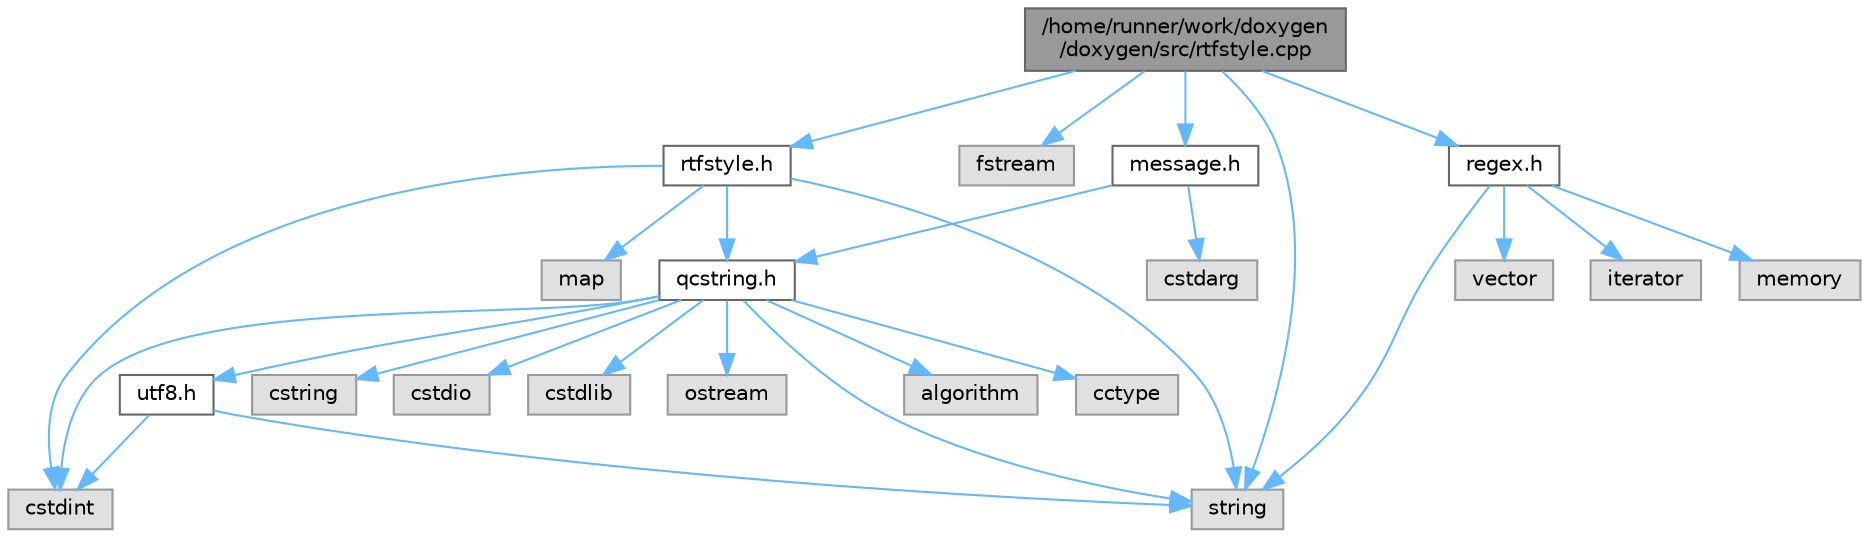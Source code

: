 digraph "/home/runner/work/doxygen/doxygen/src/rtfstyle.cpp"
{
 // INTERACTIVE_SVG=YES
 // LATEX_PDF_SIZE
  bgcolor="transparent";
  edge [fontname=Helvetica,fontsize=10,labelfontname=Helvetica,labelfontsize=10];
  node [fontname=Helvetica,fontsize=10,shape=box,height=0.2,width=0.4];
  Node1 [id="Node000001",label="/home/runner/work/doxygen\l/doxygen/src/rtfstyle.cpp",height=0.2,width=0.4,color="gray40", fillcolor="grey60", style="filled", fontcolor="black"];
  Node1 -> Node2 [id="edge1_Node000001_Node000002",color="steelblue1",style="solid"];
  Node2 [id="Node000002",label="string",height=0.2,width=0.4,color="grey60", fillcolor="#E0E0E0", style="filled"];
  Node1 -> Node3 [id="edge2_Node000001_Node000003",color="steelblue1",style="solid"];
  Node3 [id="Node000003",label="fstream",height=0.2,width=0.4,color="grey60", fillcolor="#E0E0E0", style="filled"];
  Node1 -> Node4 [id="edge3_Node000001_Node000004",color="steelblue1",style="solid"];
  Node4 [id="Node000004",label="rtfstyle.h",height=0.2,width=0.4,color="grey40", fillcolor="white", style="filled",URL="$d4/df3/rtfstyle_8h.html",tooltip=" "];
  Node4 -> Node5 [id="edge4_Node000004_Node000005",color="steelblue1",style="solid"];
  Node5 [id="Node000005",label="map",height=0.2,width=0.4,color="grey60", fillcolor="#E0E0E0", style="filled"];
  Node4 -> Node2 [id="edge5_Node000004_Node000002",color="steelblue1",style="solid"];
  Node4 -> Node6 [id="edge6_Node000004_Node000006",color="steelblue1",style="solid"];
  Node6 [id="Node000006",label="cstdint",height=0.2,width=0.4,color="grey60", fillcolor="#E0E0E0", style="filled"];
  Node4 -> Node7 [id="edge7_Node000004_Node000007",color="steelblue1",style="solid"];
  Node7 [id="Node000007",label="qcstring.h",height=0.2,width=0.4,color="grey40", fillcolor="white", style="filled",URL="$d7/d5c/qcstring_8h.html",tooltip=" "];
  Node7 -> Node2 [id="edge8_Node000007_Node000002",color="steelblue1",style="solid"];
  Node7 -> Node8 [id="edge9_Node000007_Node000008",color="steelblue1",style="solid"];
  Node8 [id="Node000008",label="algorithm",height=0.2,width=0.4,color="grey60", fillcolor="#E0E0E0", style="filled"];
  Node7 -> Node9 [id="edge10_Node000007_Node000009",color="steelblue1",style="solid"];
  Node9 [id="Node000009",label="cctype",height=0.2,width=0.4,color="grey60", fillcolor="#E0E0E0", style="filled"];
  Node7 -> Node10 [id="edge11_Node000007_Node000010",color="steelblue1",style="solid"];
  Node10 [id="Node000010",label="cstring",height=0.2,width=0.4,color="grey60", fillcolor="#E0E0E0", style="filled"];
  Node7 -> Node11 [id="edge12_Node000007_Node000011",color="steelblue1",style="solid"];
  Node11 [id="Node000011",label="cstdio",height=0.2,width=0.4,color="grey60", fillcolor="#E0E0E0", style="filled"];
  Node7 -> Node12 [id="edge13_Node000007_Node000012",color="steelblue1",style="solid"];
  Node12 [id="Node000012",label="cstdlib",height=0.2,width=0.4,color="grey60", fillcolor="#E0E0E0", style="filled"];
  Node7 -> Node6 [id="edge14_Node000007_Node000006",color="steelblue1",style="solid"];
  Node7 -> Node13 [id="edge15_Node000007_Node000013",color="steelblue1",style="solid"];
  Node13 [id="Node000013",label="ostream",height=0.2,width=0.4,color="grey60", fillcolor="#E0E0E0", style="filled"];
  Node7 -> Node14 [id="edge16_Node000007_Node000014",color="steelblue1",style="solid"];
  Node14 [id="Node000014",label="utf8.h",height=0.2,width=0.4,color="grey40", fillcolor="white", style="filled",URL="$db/d7c/utf8_8h.html",tooltip="Various UTF8 related helper functions."];
  Node14 -> Node6 [id="edge17_Node000014_Node000006",color="steelblue1",style="solid"];
  Node14 -> Node2 [id="edge18_Node000014_Node000002",color="steelblue1",style="solid"];
  Node1 -> Node15 [id="edge19_Node000001_Node000015",color="steelblue1",style="solid"];
  Node15 [id="Node000015",label="message.h",height=0.2,width=0.4,color="grey40", fillcolor="white", style="filled",URL="$d2/d0d/message_8h.html",tooltip=" "];
  Node15 -> Node16 [id="edge20_Node000015_Node000016",color="steelblue1",style="solid"];
  Node16 [id="Node000016",label="cstdarg",height=0.2,width=0.4,color="grey60", fillcolor="#E0E0E0", style="filled"];
  Node15 -> Node7 [id="edge21_Node000015_Node000007",color="steelblue1",style="solid"];
  Node1 -> Node17 [id="edge22_Node000001_Node000017",color="steelblue1",style="solid"];
  Node17 [id="Node000017",label="regex.h",height=0.2,width=0.4,color="grey40", fillcolor="white", style="filled",URL="$d1/d21/regex_8h.html",tooltip=" "];
  Node17 -> Node18 [id="edge23_Node000017_Node000018",color="steelblue1",style="solid"];
  Node18 [id="Node000018",label="memory",height=0.2,width=0.4,color="grey60", fillcolor="#E0E0E0", style="filled"];
  Node17 -> Node2 [id="edge24_Node000017_Node000002",color="steelblue1",style="solid"];
  Node17 -> Node19 [id="edge25_Node000017_Node000019",color="steelblue1",style="solid"];
  Node19 [id="Node000019",label="vector",height=0.2,width=0.4,color="grey60", fillcolor="#E0E0E0", style="filled"];
  Node17 -> Node20 [id="edge26_Node000017_Node000020",color="steelblue1",style="solid"];
  Node20 [id="Node000020",label="iterator",height=0.2,width=0.4,color="grey60", fillcolor="#E0E0E0", style="filled"];
}
